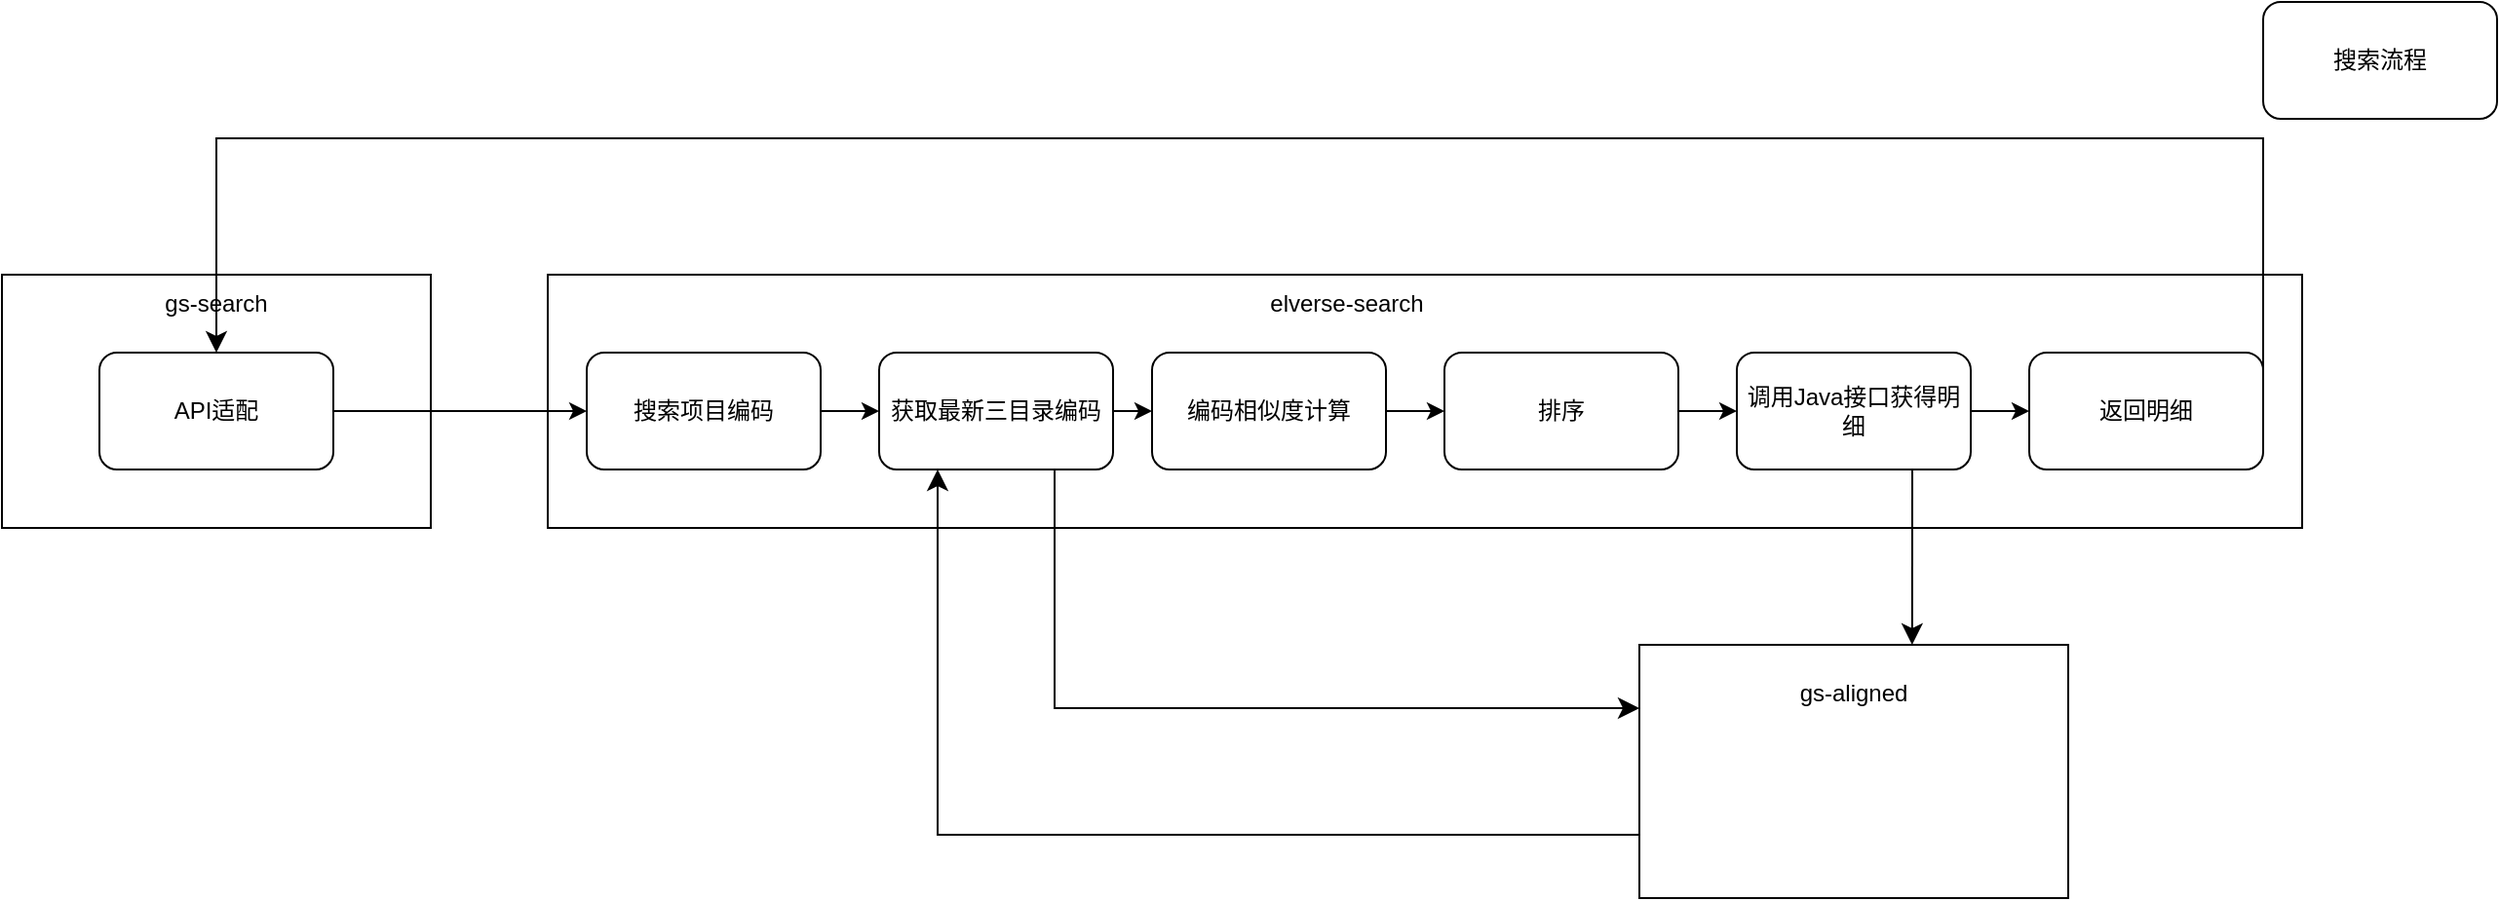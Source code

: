 <mxfile version="21.2.9" type="github" pages="2">
  <diagram name="搜索流程" id="9VUj5cMb8SGM_6NRE36Y">
    <mxGraphModel dx="2396" dy="843" grid="1" gridSize="10" guides="1" tooltips="1" connect="1" arrows="1" fold="1" page="1" pageScale="1" pageWidth="850" pageHeight="1100" math="0" shadow="0">
      <root>
        <mxCell id="0" />
        <mxCell id="1" parent="0" />
        <mxCell id="LC19eQBx2RhpJeKuKSME-8" value="" style="rounded=0;whiteSpace=wrap;html=1;" parent="1" vertex="1">
          <mxGeometry x="-170" y="170" width="900" height="130" as="geometry" />
        </mxCell>
        <mxCell id="LC19eQBx2RhpJeKuKSME-9" value="elverse-search" style="text;html=1;strokeColor=none;fillColor=none;align=center;verticalAlign=middle;whiteSpace=wrap;rounded=0;" parent="1" vertex="1">
          <mxGeometry x="185" y="170" width="110" height="30" as="geometry" />
        </mxCell>
        <mxCell id="LC19eQBx2RhpJeKuKSME-3" value="" style="rounded=0;whiteSpace=wrap;html=1;" parent="1" vertex="1">
          <mxGeometry x="-450" y="170" width="220" height="130" as="geometry" />
        </mxCell>
        <mxCell id="LC19eQBx2RhpJeKuKSME-1" value="API适配" style="rounded=1;whiteSpace=wrap;html=1;" parent="1" vertex="1">
          <mxGeometry x="-400" y="210" width="120" height="60" as="geometry" />
        </mxCell>
        <mxCell id="LC19eQBx2RhpJeKuKSME-2" value="搜索项目编码" style="rounded=1;whiteSpace=wrap;html=1;" parent="1" vertex="1">
          <mxGeometry x="-150" y="210" width="120" height="60" as="geometry" />
        </mxCell>
        <mxCell id="LC19eQBx2RhpJeKuKSME-4" value="gs-search" style="text;html=1;strokeColor=none;fillColor=none;align=center;verticalAlign=middle;whiteSpace=wrap;rounded=0;" parent="1" vertex="1">
          <mxGeometry x="-370" y="170" width="60" height="30" as="geometry" />
        </mxCell>
        <mxCell id="LC19eQBx2RhpJeKuKSME-10" value="编码相似度计算" style="rounded=1;whiteSpace=wrap;html=1;" parent="1" vertex="1">
          <mxGeometry x="140" y="210" width="120" height="60" as="geometry" />
        </mxCell>
        <mxCell id="LC19eQBx2RhpJeKuKSME-11" value="排序" style="rounded=1;whiteSpace=wrap;html=1;" parent="1" vertex="1">
          <mxGeometry x="290" y="210" width="120" height="60" as="geometry" />
        </mxCell>
        <mxCell id="LC19eQBx2RhpJeKuKSME-12" value="调用Java接口获得明细" style="rounded=1;whiteSpace=wrap;html=1;" parent="1" vertex="1">
          <mxGeometry x="440" y="210" width="120" height="60" as="geometry" />
        </mxCell>
        <mxCell id="LC19eQBx2RhpJeKuKSME-13" value="返回明细" style="rounded=1;whiteSpace=wrap;html=1;" parent="1" vertex="1">
          <mxGeometry x="590" y="210" width="120" height="60" as="geometry" />
        </mxCell>
        <mxCell id="LC19eQBx2RhpJeKuKSME-14" value="" style="endArrow=classic;html=1;rounded=0;exitX=1;exitY=0.5;exitDx=0;exitDy=0;entryX=0;entryY=0.5;entryDx=0;entryDy=0;" parent="1" source="LC19eQBx2RhpJeKuKSME-1" target="LC19eQBx2RhpJeKuKSME-2" edge="1">
          <mxGeometry width="50" height="50" relative="1" as="geometry">
            <mxPoint x="400" y="570" as="sourcePoint" />
            <mxPoint x="450" y="520" as="targetPoint" />
          </mxGeometry>
        </mxCell>
        <mxCell id="LC19eQBx2RhpJeKuKSME-15" value="" style="endArrow=classic;html=1;rounded=0;entryX=0;entryY=0.5;entryDx=0;entryDy=0;" parent="1" source="LC19eQBx2RhpJeKuKSME-2" target="LC19eQBx2RhpJeKuKSME-28" edge="1">
          <mxGeometry width="50" height="50" relative="1" as="geometry">
            <mxPoint x="-270" y="250" as="sourcePoint" />
            <mxPoint x="-10" y="410" as="targetPoint" />
          </mxGeometry>
        </mxCell>
        <mxCell id="LC19eQBx2RhpJeKuKSME-16" value="" style="endArrow=classic;html=1;rounded=0;entryX=0;entryY=0.5;entryDx=0;entryDy=0;" parent="1" source="LC19eQBx2RhpJeKuKSME-10" target="LC19eQBx2RhpJeKuKSME-11" edge="1">
          <mxGeometry width="50" height="50" relative="1" as="geometry">
            <mxPoint x="120" y="250" as="sourcePoint" />
            <mxPoint x="150" y="250" as="targetPoint" />
          </mxGeometry>
        </mxCell>
        <mxCell id="LC19eQBx2RhpJeKuKSME-17" value="" style="endArrow=classic;html=1;rounded=0;entryX=0;entryY=0.5;entryDx=0;entryDy=0;exitX=1;exitY=0.5;exitDx=0;exitDy=0;" parent="1" source="LC19eQBx2RhpJeKuKSME-11" target="LC19eQBx2RhpJeKuKSME-12" edge="1">
          <mxGeometry width="50" height="50" relative="1" as="geometry">
            <mxPoint x="130" y="260" as="sourcePoint" />
            <mxPoint x="160" y="260" as="targetPoint" />
          </mxGeometry>
        </mxCell>
        <mxCell id="LC19eQBx2RhpJeKuKSME-18" value="" style="endArrow=classic;html=1;rounded=0;entryX=0;entryY=0.5;entryDx=0;entryDy=0;exitX=1;exitY=0.5;exitDx=0;exitDy=0;" parent="1" source="LC19eQBx2RhpJeKuKSME-12" target="LC19eQBx2RhpJeKuKSME-13" edge="1">
          <mxGeometry width="50" height="50" relative="1" as="geometry">
            <mxPoint x="140" y="270" as="sourcePoint" />
            <mxPoint x="170" y="270" as="targetPoint" />
          </mxGeometry>
        </mxCell>
        <mxCell id="LC19eQBx2RhpJeKuKSME-19" value="" style="edgeStyle=elbowEdgeStyle;elbow=vertical;endArrow=classic;html=1;curved=0;rounded=0;endSize=8;startSize=8;exitX=1;exitY=0.5;exitDx=0;exitDy=0;entryX=0.5;entryY=0;entryDx=0;entryDy=0;" parent="1" source="LC19eQBx2RhpJeKuKSME-13" target="LC19eQBx2RhpJeKuKSME-1" edge="1">
          <mxGeometry width="50" height="50" relative="1" as="geometry">
            <mxPoint x="400" y="570" as="sourcePoint" />
            <mxPoint x="450" y="520" as="targetPoint" />
            <Array as="points">
              <mxPoint x="590" y="100" />
              <mxPoint x="630" y="150" />
              <mxPoint x="130" y="80" />
            </Array>
          </mxGeometry>
        </mxCell>
        <mxCell id="LC19eQBx2RhpJeKuKSME-20" value="" style="rounded=0;whiteSpace=wrap;html=1;" parent="1" vertex="1">
          <mxGeometry x="390" y="360" width="220" height="130" as="geometry" />
        </mxCell>
        <mxCell id="LC19eQBx2RhpJeKuKSME-21" value="gs-aligned" style="text;html=1;strokeColor=none;fillColor=none;align=center;verticalAlign=middle;whiteSpace=wrap;rounded=0;" parent="1" vertex="1">
          <mxGeometry x="470" y="370" width="60" height="30" as="geometry" />
        </mxCell>
        <mxCell id="LC19eQBx2RhpJeKuKSME-25" value="" style="elbow=vertical;endArrow=classic;html=1;rounded=0;endSize=8;startSize=8;exitX=0.75;exitY=1;exitDx=0;exitDy=0;entryX=0.636;entryY=0;entryDx=0;entryDy=0;entryPerimeter=0;" parent="1" source="LC19eQBx2RhpJeKuKSME-12" target="LC19eQBx2RhpJeKuKSME-20" edge="1">
          <mxGeometry width="50" height="50" relative="1" as="geometry">
            <mxPoint x="480" y="280" as="sourcePoint" />
            <mxPoint x="455" y="370" as="targetPoint" />
          </mxGeometry>
        </mxCell>
        <mxCell id="LC19eQBx2RhpJeKuKSME-26" value="搜索流程" style="rounded=1;whiteSpace=wrap;html=1;" parent="1" vertex="1">
          <mxGeometry x="710" y="30" width="120" height="60" as="geometry" />
        </mxCell>
        <mxCell id="LC19eQBx2RhpJeKuKSME-28" value="获取最新三目录编码" style="rounded=1;whiteSpace=wrap;html=1;" parent="1" vertex="1">
          <mxGeometry y="210" width="120" height="60" as="geometry" />
        </mxCell>
        <mxCell id="LC19eQBx2RhpJeKuKSME-29" value="" style="endArrow=classic;html=1;rounded=0;entryX=0;entryY=0.5;entryDx=0;entryDy=0;exitX=1;exitY=0.5;exitDx=0;exitDy=0;" parent="1" source="LC19eQBx2RhpJeKuKSME-28" target="LC19eQBx2RhpJeKuKSME-10" edge="1">
          <mxGeometry width="50" height="50" relative="1" as="geometry">
            <mxPoint x="-20" y="250" as="sourcePoint" />
            <mxPoint x="10" y="250" as="targetPoint" />
          </mxGeometry>
        </mxCell>
        <mxCell id="LC19eQBx2RhpJeKuKSME-31" value="" style="edgeStyle=segmentEdgeStyle;endArrow=classic;html=1;curved=0;rounded=0;endSize=8;startSize=8;exitX=0.75;exitY=1;exitDx=0;exitDy=0;entryX=0;entryY=0.25;entryDx=0;entryDy=0;" parent="1" source="LC19eQBx2RhpJeKuKSME-28" target="LC19eQBx2RhpJeKuKSME-20" edge="1">
          <mxGeometry width="50" height="50" relative="1" as="geometry">
            <mxPoint x="400" y="560" as="sourcePoint" />
            <mxPoint x="450" y="510" as="targetPoint" />
            <Array as="points">
              <mxPoint x="90" y="393" />
            </Array>
          </mxGeometry>
        </mxCell>
        <mxCell id="LC19eQBx2RhpJeKuKSME-32" value="" style="edgeStyle=segmentEdgeStyle;endArrow=classic;html=1;curved=0;rounded=0;endSize=8;startSize=8;exitX=0;exitY=0.75;exitDx=0;exitDy=0;entryX=0.25;entryY=1;entryDx=0;entryDy=0;" parent="1" source="LC19eQBx2RhpJeKuKSME-20" target="LC19eQBx2RhpJeKuKSME-28" edge="1">
          <mxGeometry width="50" height="50" relative="1" as="geometry">
            <mxPoint x="100" y="280" as="sourcePoint" />
            <mxPoint x="400" y="403" as="targetPoint" />
            <Array as="points">
              <mxPoint x="30" y="458" />
            </Array>
          </mxGeometry>
        </mxCell>
      </root>
    </mxGraphModel>
  </diagram>
  <diagram id="9IEuFPzRrmFrGqXsH84h" name="索引流程">
    <mxGraphModel dx="2156" dy="843" grid="1" gridSize="10" guides="1" tooltips="1" connect="1" arrows="1" fold="1" page="1" pageScale="1" pageWidth="850" pageHeight="1100" math="0" shadow="0">
      <root>
        <mxCell id="0" />
        <mxCell id="1" parent="0" />
        <mxCell id="IzGb9iwLQOQoCAAjrPBc-1" value="索引表" style="rounded=1;whiteSpace=wrap;html=1;" parent="1" vertex="1">
          <mxGeometry x="-520" y="20" width="120" height="60" as="geometry" />
        </mxCell>
        <mxCell id="IzGb9iwLQOQoCAAjrPBc-2" value="gs-push" style="rounded=1;whiteSpace=wrap;html=1;" parent="1" vertex="1">
          <mxGeometry x="-280" y="180" width="120" height="60" as="geometry" />
        </mxCell>
        <mxCell id="IzGb9iwLQOQoCAAjrPBc-4" style="edgeStyle=orthogonalEdgeStyle;rounded=0;orthogonalLoop=1;jettySize=auto;html=1;exitX=1;exitY=0.5;exitDx=0;exitDy=0;entryX=0;entryY=0.5;entryDx=0;entryDy=0;fillColor=#d5e8d4;strokeColor=#82b366;" parent="1" source="IzGb9iwLQOQoCAAjrPBc-3" target="IzGb9iwLQOQoCAAjrPBc-2" edge="1">
          <mxGeometry relative="1" as="geometry" />
        </mxCell>
        <mxCell id="IzGb9iwLQOQoCAAjrPBc-3" value="三目录数据表" style="rounded=1;whiteSpace=wrap;html=1;" parent="1" vertex="1">
          <mxGeometry x="-520" y="180" width="120" height="60" as="geometry" />
        </mxCell>
        <mxCell id="IzGb9iwLQOQoCAAjrPBc-6" value="csv 文件" style="rounded=0;whiteSpace=wrap;html=1;" parent="1" vertex="1">
          <mxGeometry x="-280" y="310" width="120" height="60" as="geometry" />
        </mxCell>
        <mxCell id="IzGb9iwLQOQoCAAjrPBc-7" style="edgeStyle=orthogonalEdgeStyle;rounded=0;orthogonalLoop=1;jettySize=auto;html=1;entryX=0.5;entryY=0;entryDx=0;entryDy=0;fillColor=#d5e8d4;strokeColor=#82b366;" parent="1" source="IzGb9iwLQOQoCAAjrPBc-2" target="IzGb9iwLQOQoCAAjrPBc-6" edge="1">
          <mxGeometry relative="1" as="geometry">
            <mxPoint x="-390" y="220" as="sourcePoint" />
            <mxPoint x="-270" y="220" as="targetPoint" />
          </mxGeometry>
        </mxCell>
        <mxCell id="IzGb9iwLQOQoCAAjrPBc-8" value="python服务" style="rounded=1;whiteSpace=wrap;html=1;" parent="1" vertex="1">
          <mxGeometry x="-280" y="430" width="120" height="60" as="geometry" />
        </mxCell>
        <mxCell id="IzGb9iwLQOQoCAAjrPBc-9" value="" style="endArrow=classic;html=1;rounded=0;exitX=0.5;exitY=1;exitDx=0;exitDy=0;entryX=0.5;entryY=0;entryDx=0;entryDy=0;fillColor=#d5e8d4;strokeColor=#82b366;" parent="1" source="IzGb9iwLQOQoCAAjrPBc-6" target="IzGb9iwLQOQoCAAjrPBc-8" edge="1">
          <mxGeometry width="50" height="50" relative="1" as="geometry">
            <mxPoint x="400" y="540" as="sourcePoint" />
            <mxPoint x="450" y="490" as="targetPoint" />
          </mxGeometry>
        </mxCell>
        <mxCell id="IzGb9iwLQOQoCAAjrPBc-10" value="Huey任务队列&lt;br&gt;(SQLite)" style="rounded=1;whiteSpace=wrap;html=1;" parent="1" vertex="1">
          <mxGeometry x="-280" y="550" width="120" height="60" as="geometry" />
        </mxCell>
        <mxCell id="IzGb9iwLQOQoCAAjrPBc-11" value="" style="endArrow=classic;html=1;rounded=0;entryX=0.5;entryY=0;entryDx=0;entryDy=0;fillColor=#d5e8d4;strokeColor=#82b366;" parent="1" source="IzGb9iwLQOQoCAAjrPBc-8" target="IzGb9iwLQOQoCAAjrPBc-10" edge="1">
          <mxGeometry width="50" height="50" relative="1" as="geometry">
            <mxPoint x="-210" y="380" as="sourcePoint" />
            <mxPoint x="-210" y="440" as="targetPoint" />
          </mxGeometry>
        </mxCell>
        <mxCell id="IzGb9iwLQOQoCAAjrPBc-12" value="Huey后台更新服务" style="rounded=1;whiteSpace=wrap;html=1;" parent="1" vertex="1">
          <mxGeometry x="-280" y="660" width="120" height="60" as="geometry" />
        </mxCell>
        <mxCell id="IzGb9iwLQOQoCAAjrPBc-13" value="" style="endArrow=classic;html=1;rounded=0;exitX=0.5;exitY=0;exitDx=0;exitDy=0;fillColor=#ffe6cc;strokeColor=#d79b00;" parent="1" source="IzGb9iwLQOQoCAAjrPBc-12" edge="1">
          <mxGeometry width="50" height="50" relative="1" as="geometry">
            <mxPoint x="-210" y="500" as="sourcePoint" />
            <mxPoint x="-220" y="610" as="targetPoint" />
          </mxGeometry>
        </mxCell>
        <mxCell id="IzGb9iwLQOQoCAAjrPBc-14" value="csv 文件目录" style="rounded=0;whiteSpace=wrap;html=1;" parent="1" vertex="1">
          <mxGeometry x="-520" y="430" width="120" height="60" as="geometry" />
        </mxCell>
        <mxCell id="IzGb9iwLQOQoCAAjrPBc-15" value="" style="endArrow=classic;html=1;rounded=0;entryX=1;entryY=0.5;entryDx=0;entryDy=0;exitX=0;exitY=0.5;exitDx=0;exitDy=0;fillColor=#d5e8d4;strokeColor=#82b366;" parent="1" source="IzGb9iwLQOQoCAAjrPBc-8" target="IzGb9iwLQOQoCAAjrPBc-14" edge="1">
          <mxGeometry width="50" height="50" relative="1" as="geometry">
            <mxPoint x="400" y="540" as="sourcePoint" />
            <mxPoint x="450" y="490" as="targetPoint" />
          </mxGeometry>
        </mxCell>
        <mxCell id="IzGb9iwLQOQoCAAjrPBc-16" value="保存csv文件" style="text;html=1;strokeColor=none;fillColor=none;align=center;verticalAlign=middle;whiteSpace=wrap;rounded=0;" parent="1" vertex="1">
          <mxGeometry x="-380" y="420" width="80" height="30" as="geometry" />
        </mxCell>
        <mxCell id="IzGb9iwLQOQoCAAjrPBc-17" value="上传csv文件&lt;br&gt;/upload_and_update" style="text;html=1;strokeColor=none;fillColor=none;align=center;verticalAlign=middle;whiteSpace=wrap;rounded=0;" parent="1" vertex="1">
          <mxGeometry x="-380" y="325" width="80" height="30" as="geometry" />
        </mxCell>
        <mxCell id="IzGb9iwLQOQoCAAjrPBc-18" value="" style="edgeStyle=segmentEdgeStyle;endArrow=none;html=1;curved=0;rounded=0;endSize=8;startSize=8;exitX=0.5;exitY=1;exitDx=0;exitDy=0;entryX=0;entryY=0.5;entryDx=0;entryDy=0;fillColor=#ffe6cc;strokeColor=#d79b00;endFill=0;startArrow=classic;startFill=1;" parent="1" source="IzGb9iwLQOQoCAAjrPBc-14" target="IzGb9iwLQOQoCAAjrPBc-12" edge="1">
          <mxGeometry width="50" height="50" relative="1" as="geometry">
            <mxPoint x="-460" y="500" as="sourcePoint" />
            <mxPoint x="450" y="480" as="targetPoint" />
            <Array as="points">
              <mxPoint x="-460" y="690" />
            </Array>
          </mxGeometry>
        </mxCell>
        <mxCell id="IzGb9iwLQOQoCAAjrPBc-19" value="加载csv文件" style="text;html=1;strokeColor=none;fillColor=none;align=center;verticalAlign=middle;whiteSpace=wrap;rounded=0;" parent="1" vertex="1">
          <mxGeometry x="-410" y="650" width="80" height="30" as="geometry" />
        </mxCell>
        <mxCell id="IzGb9iwLQOQoCAAjrPBc-20" value="gs-aligned" style="rounded=1;whiteSpace=wrap;html=1;" parent="1" vertex="1">
          <mxGeometry x="-10" y="180" width="120" height="60" as="geometry" />
        </mxCell>
        <mxCell id="IzGb9iwLQOQoCAAjrPBc-21" value="索引-详情映射表" style="rounded=1;whiteSpace=wrap;html=1;" parent="1" vertex="1">
          <mxGeometry x="-520" y="100" width="120" height="60" as="geometry" />
        </mxCell>
        <mxCell id="IzGb9iwLQOQoCAAjrPBc-22" value="" style="edgeStyle=segmentEdgeStyle;endArrow=classic;html=1;curved=0;rounded=0;endSize=8;startSize=8;entryX=1;entryY=0.5;entryDx=0;entryDy=0;exitX=0.5;exitY=0;exitDx=0;exitDy=0;fillColor=#ffe6cc;strokeColor=#d79b00;" parent="1" source="IzGb9iwLQOQoCAAjrPBc-20" target="IzGb9iwLQOQoCAAjrPBc-1" edge="1">
          <mxGeometry width="50" height="50" relative="1" as="geometry">
            <mxPoint x="400" y="530" as="sourcePoint" />
            <mxPoint x="450" y="480" as="targetPoint" />
            <Array as="points">
              <mxPoint x="50" y="50" />
            </Array>
          </mxGeometry>
        </mxCell>
        <mxCell id="IzGb9iwLQOQoCAAjrPBc-23" value="" style="edgeStyle=segmentEdgeStyle;endArrow=classic;html=1;curved=0;rounded=0;endSize=8;startSize=8;entryX=1;entryY=0.5;entryDx=0;entryDy=0;exitX=0.25;exitY=0;exitDx=0;exitDy=0;fillColor=#ffe6cc;strokeColor=#d79b00;" parent="1" source="IzGb9iwLQOQoCAAjrPBc-20" target="IzGb9iwLQOQoCAAjrPBc-21" edge="1">
          <mxGeometry width="50" height="50" relative="1" as="geometry">
            <mxPoint x="60" y="190" as="sourcePoint" />
            <mxPoint x="-390" y="60" as="targetPoint" />
            <Array as="points">
              <mxPoint x="20" y="130" />
            </Array>
          </mxGeometry>
        </mxCell>
        <mxCell id="IzGb9iwLQOQoCAAjrPBc-24" value="" style="edgeStyle=segmentEdgeStyle;endArrow=classic;html=1;curved=0;rounded=0;endSize=8;startSize=8;exitX=1;exitY=0.5;exitDx=0;exitDy=0;entryX=0.25;entryY=1;entryDx=0;entryDy=0;fillColor=#ffe6cc;strokeColor=#d79b00;" parent="1" source="IzGb9iwLQOQoCAAjrPBc-12" target="IzGb9iwLQOQoCAAjrPBc-20" edge="1">
          <mxGeometry width="50" height="50" relative="1" as="geometry">
            <mxPoint x="400" y="530" as="sourcePoint" />
            <mxPoint x="450" y="480" as="targetPoint" />
          </mxGeometry>
        </mxCell>
        <mxCell id="IzGb9iwLQOQoCAAjrPBc-25" value="&lt;strike&gt;&lt;font color=&quot;#ff421c&quot;&gt;请求清空数据源&lt;br&gt;/indexed/source/truncate&lt;/font&gt;&lt;/strike&gt;" style="text;html=1;strokeColor=none;fillColor=none;align=center;verticalAlign=middle;whiteSpace=wrap;rounded=0;" parent="1" vertex="1">
          <mxGeometry x="-120" y="445" width="100" height="30" as="geometry" />
        </mxCell>
        <mxCell id="IzGb9iwLQOQoCAAjrPBc-26" value="" style="edgeStyle=segmentEdgeStyle;endArrow=classic;html=1;curved=0;rounded=0;endSize=8;startSize=8;exitX=1;exitY=0.75;exitDx=0;exitDy=0;entryX=0.5;entryY=1;entryDx=0;entryDy=0;fillColor=#ffe6cc;strokeColor=#d79b00;" parent="1" source="IzGb9iwLQOQoCAAjrPBc-12" target="IzGb9iwLQOQoCAAjrPBc-28" edge="1">
          <mxGeometry width="50" height="50" relative="1" as="geometry">
            <mxPoint x="-150" y="700" as="sourcePoint" />
            <mxPoint x="30" y="250" as="targetPoint" />
          </mxGeometry>
        </mxCell>
        <mxCell id="IzGb9iwLQOQoCAAjrPBc-27" value="分批次请求保存编码数据&lt;br&gt;/indexed/detail&lt;br&gt;/indexed/embedding" style="text;html=1;strokeColor=none;fillColor=none;align=center;verticalAlign=middle;whiteSpace=wrap;rounded=0;" parent="1" vertex="1">
          <mxGeometry x="50" y="320" width="210" height="50" as="geometry" />
        </mxCell>
        <mxCell id="IzGb9iwLQOQoCAAjrPBc-28" value="编码数据" style="rounded=0;whiteSpace=wrap;html=1;" parent="1" vertex="1">
          <mxGeometry x="30" y="445" width="100" height="60" as="geometry" />
        </mxCell>
        <mxCell id="IzGb9iwLQOQoCAAjrPBc-30" value="" style="endArrow=classic;html=1;rounded=0;entryX=0.75;entryY=1;entryDx=0;entryDy=0;exitX=0.5;exitY=0;exitDx=0;exitDy=0;fillColor=#ffe6cc;strokeColor=#d79b00;" parent="1" source="IzGb9iwLQOQoCAAjrPBc-28" target="IzGb9iwLQOQoCAAjrPBc-20" edge="1">
          <mxGeometry width="50" height="50" relative="1" as="geometry">
            <mxPoint x="400" y="500" as="sourcePoint" />
            <mxPoint x="450" y="450" as="targetPoint" />
          </mxGeometry>
        </mxCell>
        <mxCell id="IzGb9iwLQOQoCAAjrPBc-31" value="更新任务队列" style="text;html=1;strokeColor=none;fillColor=none;align=center;verticalAlign=middle;whiteSpace=wrap;rounded=0;" parent="1" vertex="1">
          <mxGeometry x="-210" y="505" width="90" height="30" as="geometry" />
        </mxCell>
        <mxCell id="IzGb9iwLQOQoCAAjrPBc-32" value="消费任务队列" style="text;html=1;strokeColor=none;fillColor=none;align=center;verticalAlign=middle;whiteSpace=wrap;rounded=0;" parent="1" vertex="1">
          <mxGeometry x="-210" y="620" width="90" height="30" as="geometry" />
        </mxCell>
        <mxCell id="BqwyO1hWmRfHvJUkGjzb-1" value="&lt;font color=&quot;#3021ff&quot;&gt;根据时间戳和数据状态字段，选择新增+修改条目，生成csv&lt;/font&gt;" style="text;html=1;strokeColor=none;fillColor=none;align=left;verticalAlign=middle;whiteSpace=wrap;rounded=0;" vertex="1" parent="1">
          <mxGeometry x="-210" y="250" width="210" height="60" as="geometry" />
        </mxCell>
        <mxCell id="BqwyO1hWmRfHvJUkGjzb-2" value="&lt;span style=&quot;font-family: Helvetica; font-size: 12px; font-style: normal; font-variant-ligatures: normal; font-variant-caps: normal; font-weight: 400; letter-spacing: normal; orphans: 2; text-align: left; text-indent: 0px; text-transform: none; widows: 2; word-spacing: 0px; -webkit-text-stroke-width: 0px; background-color: rgb(251, 251, 251); text-decoration-thickness: initial; text-decoration-style: initial; text-decoration-color: initial; float: none; display: inline !important;&quot;&gt;&lt;font color=&quot;#3021ff&quot;&gt;根据时间戳和数据状态字段，删除索引详情表中旧数据&lt;/font&gt;&lt;/span&gt;" style="edgeStyle=segmentEdgeStyle;endArrow=classic;html=1;curved=0;rounded=0;endSize=8;startSize=8;entryX=1;entryY=0.75;entryDx=0;entryDy=0;exitX=0.5;exitY=0;exitDx=0;exitDy=0;fillColor=#d5e8d4;strokeColor=#82b366;" edge="1" parent="1">
          <mxGeometry x="-0.814" y="-10" width="50" height="50" relative="1" as="geometry">
            <mxPoint x="-220" y="180" as="sourcePoint" />
            <mxPoint x="-400" y="145" as="targetPoint" />
            <Array as="points">
              <mxPoint x="-220" y="145" />
            </Array>
            <mxPoint as="offset" />
          </mxGeometry>
        </mxCell>
      </root>
    </mxGraphModel>
  </diagram>
</mxfile>
